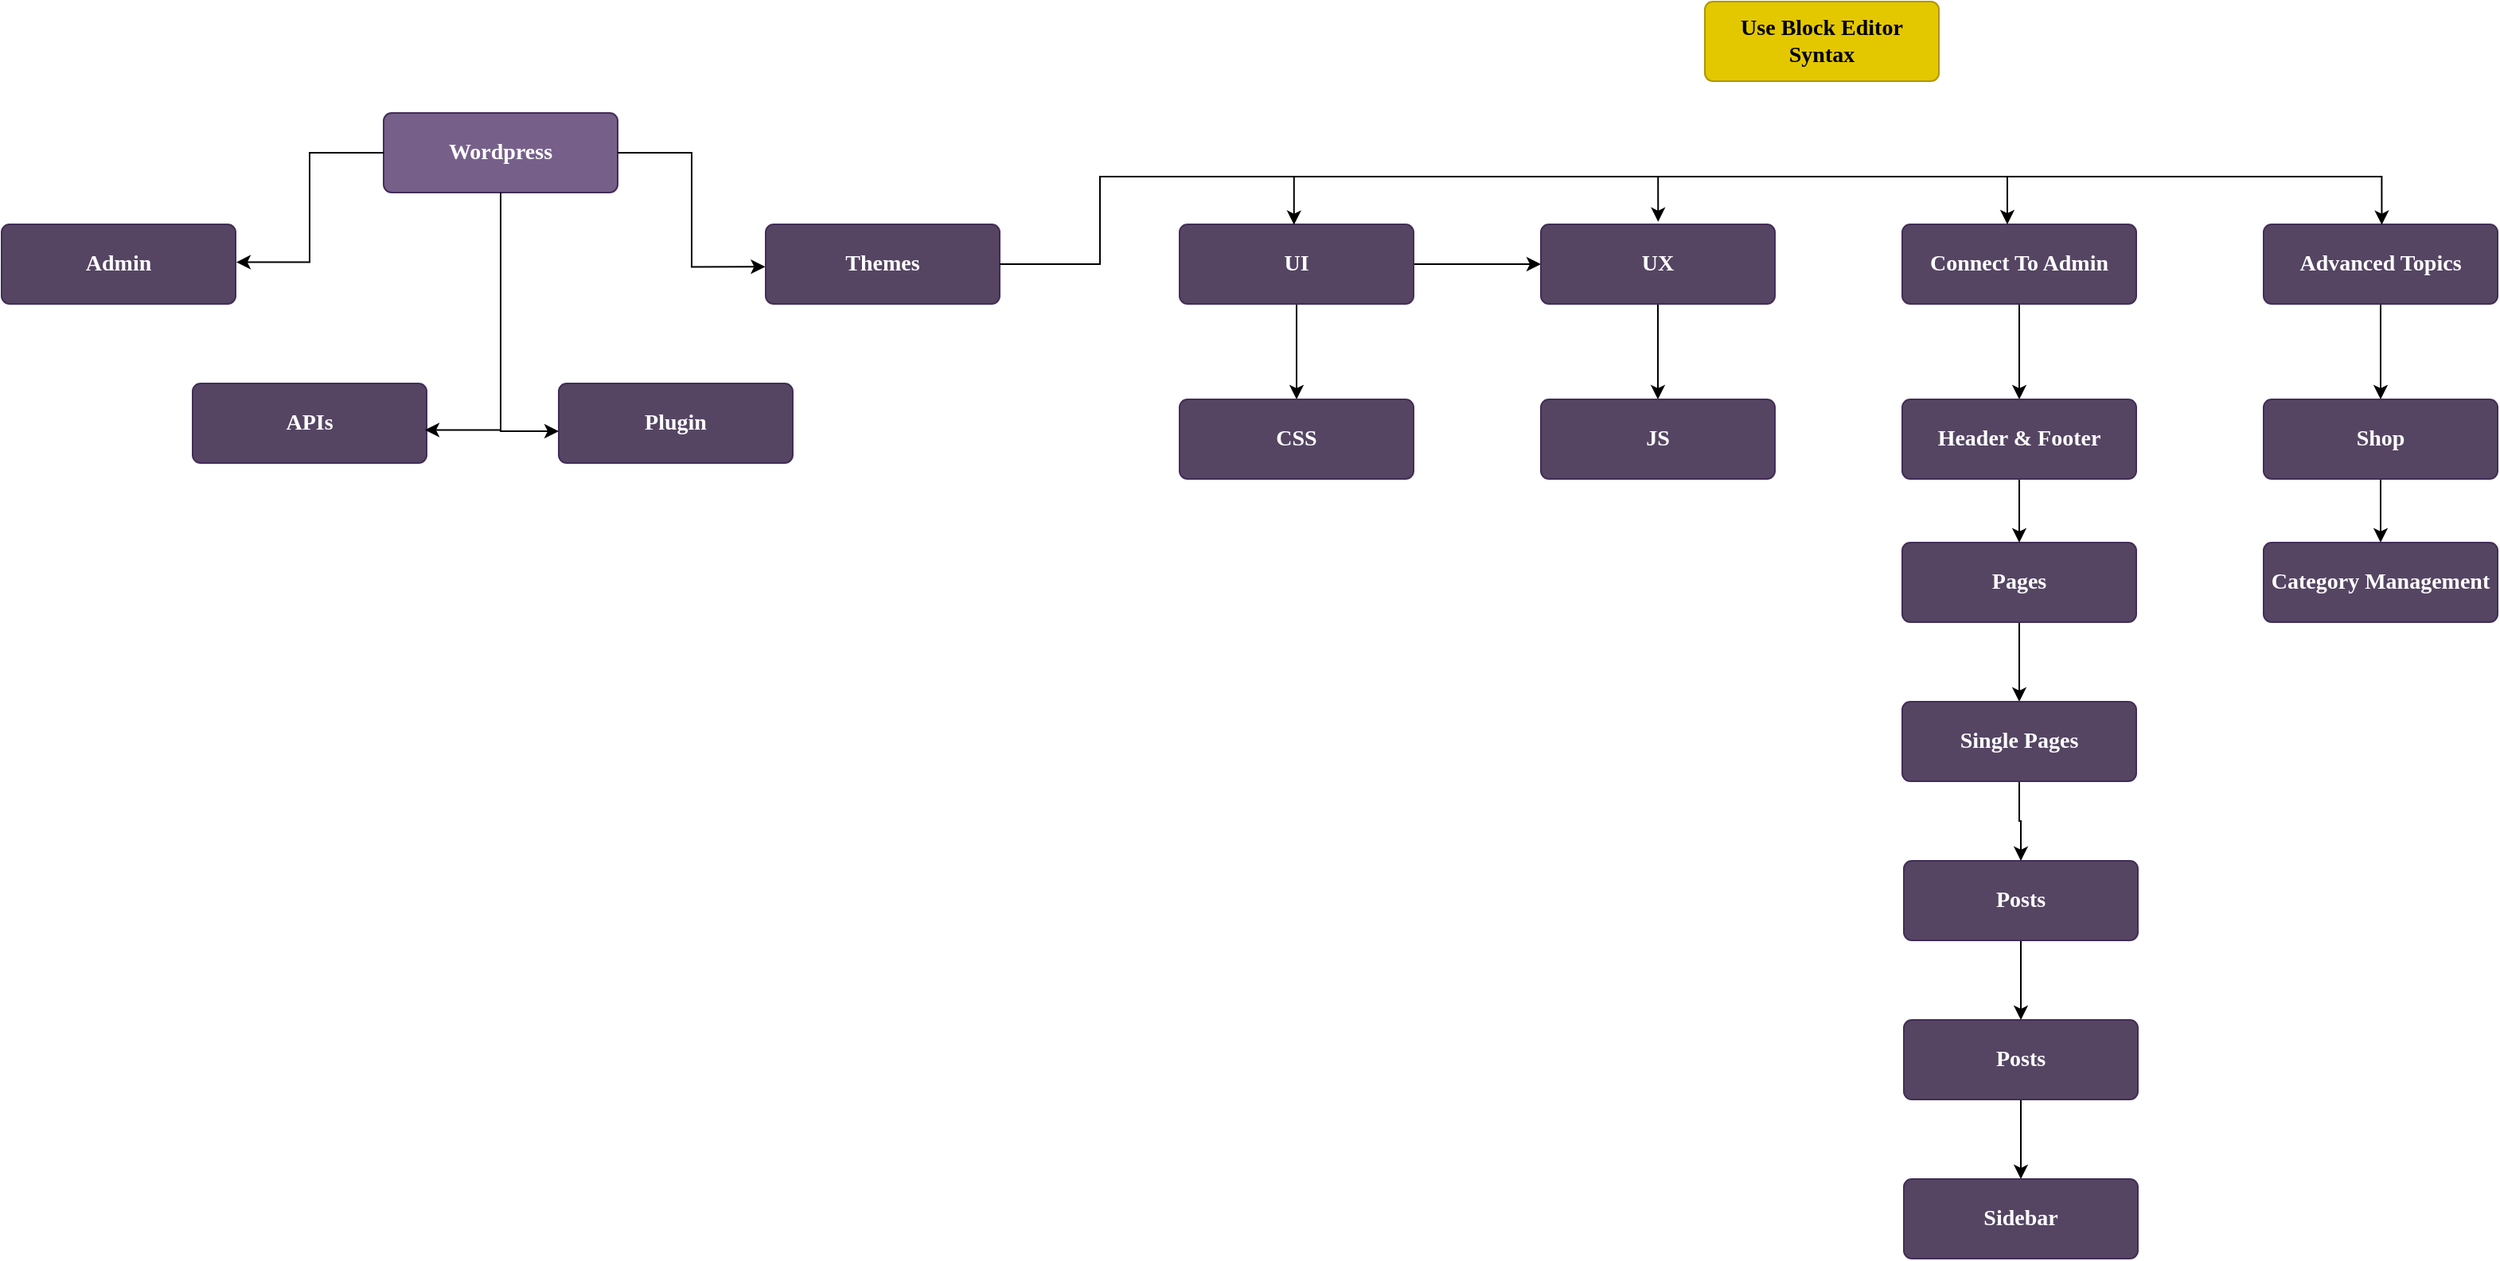 <mxfile version="25.0.3">
  <diagram name="Page-1" id="QrzyZFwuSLCXhlCmugRZ">
    <mxGraphModel dx="1238" dy="727" grid="1" gridSize="10" guides="1" tooltips="1" connect="1" arrows="1" fold="1" page="1" pageScale="1" pageWidth="850" pageHeight="1100" math="0" shadow="0">
      <root>
        <mxCell id="0" />
        <mxCell id="1" parent="0" />
        <mxCell id="Oc0uUHz0Iv2xXuUgYQCD-1" value="&lt;div style=&quot;forced-color-adjust: none;&quot;&gt;Wordpress&lt;/div&gt;" style="html=1;shadow=0;dashed=0;shape=mxgraph.bootstrap.rrect;rSize=5;strokeColor=#432D57;strokeWidth=1;fillColor=#76608a;fontColor=#ffffff;whiteSpace=wrap;align=center;verticalAlign=middle;spacingLeft=0;fontStyle=1;fontSize=14;spacing=5;rounded=1;glass=0;fillStyle=auto;fontFamily=Comic Sans MS;horizontal=1;textDirection=rtl;points=[];" vertex="1" parent="1">
          <mxGeometry x="320" y="90" width="147" height="50" as="geometry" />
        </mxCell>
        <mxCell id="Oc0uUHz0Iv2xXuUgYQCD-2" value="Themes" style="html=1;shadow=0;dashed=0;shape=mxgraph.bootstrap.rrect;rSize=5;strokeColor=#432D57;strokeWidth=1;fillColor=#554563;fontColor=#ffffff;whiteSpace=wrap;align=center;verticalAlign=middle;spacingLeft=0;fontStyle=1;fontSize=14;spacing=5;rounded=1;glass=0;fillStyle=auto;fontFamily=Comic Sans MS;horizontal=1;textDirection=rtl;points=[];" vertex="1" parent="1">
          <mxGeometry x="560" y="160" width="147" height="50" as="geometry" />
        </mxCell>
        <mxCell id="Oc0uUHz0Iv2xXuUgYQCD-4" value="&lt;div style=&quot;forced-color-adjust: none;&quot;&gt;Plugin&lt;/div&gt;" style="html=1;shadow=0;dashed=0;shape=mxgraph.bootstrap.rrect;rSize=5;strokeColor=#432D57;strokeWidth=1;fillColor=#554563;fontColor=#ffffff;whiteSpace=wrap;align=center;verticalAlign=middle;spacingLeft=0;fontStyle=1;fontSize=14;spacing=5;rounded=1;glass=0;fillStyle=auto;fontFamily=Comic Sans MS;horizontal=1;textDirection=rtl;points=[];" vertex="1" parent="1">
          <mxGeometry x="430" y="260" width="147" height="50" as="geometry" />
        </mxCell>
        <mxCell id="Oc0uUHz0Iv2xXuUgYQCD-8" value="&lt;div style=&quot;forced-color-adjust: none;&quot;&gt;APIs&lt;/div&gt;" style="html=1;shadow=0;dashed=0;shape=mxgraph.bootstrap.rrect;rSize=5;strokeColor=#432D57;strokeWidth=1;fillColor=#554563;fontColor=#ffffff;whiteSpace=wrap;align=center;verticalAlign=middle;spacingLeft=0;fontStyle=1;fontSize=14;spacing=5;rounded=1;glass=0;fillStyle=auto;fontFamily=Comic Sans MS;horizontal=1;textDirection=rtl;points=[];" vertex="1" parent="1">
          <mxGeometry x="200" y="260" width="147" height="50" as="geometry" />
        </mxCell>
        <mxCell id="Oc0uUHz0Iv2xXuUgYQCD-10" value="Admin" style="html=1;shadow=0;dashed=0;shape=mxgraph.bootstrap.rrect;rSize=5;strokeColor=#432D57;strokeWidth=1;fillColor=#554563;fontColor=#ffffff;whiteSpace=wrap;align=center;verticalAlign=middle;spacingLeft=0;fontStyle=1;fontSize=14;spacing=5;rounded=1;glass=0;fillStyle=auto;fontFamily=Comic Sans MS;horizontal=1;textDirection=rtl;points=[];" vertex="1" parent="1">
          <mxGeometry x="80" y="160" width="147" height="50" as="geometry" />
        </mxCell>
        <mxCell id="Oc0uUHz0Iv2xXuUgYQCD-12" style="edgeStyle=orthogonalEdgeStyle;rounded=0;orthogonalLoop=1;jettySize=auto;html=1;entryX=-0.002;entryY=0.533;entryDx=0;entryDy=0;entryPerimeter=0;" edge="1" parent="1" source="Oc0uUHz0Iv2xXuUgYQCD-1" target="Oc0uUHz0Iv2xXuUgYQCD-2">
          <mxGeometry relative="1" as="geometry" />
        </mxCell>
        <mxCell id="Oc0uUHz0Iv2xXuUgYQCD-13" style="edgeStyle=orthogonalEdgeStyle;rounded=0;orthogonalLoop=1;jettySize=auto;html=1;entryX=0;entryY=0.6;entryDx=0;entryDy=0;entryPerimeter=0;" edge="1" parent="1" source="Oc0uUHz0Iv2xXuUgYQCD-1" target="Oc0uUHz0Iv2xXuUgYQCD-4">
          <mxGeometry relative="1" as="geometry" />
        </mxCell>
        <mxCell id="Oc0uUHz0Iv2xXuUgYQCD-14" style="edgeStyle=orthogonalEdgeStyle;rounded=0;orthogonalLoop=1;jettySize=auto;html=1;entryX=0.993;entryY=0.585;entryDx=0;entryDy=0;entryPerimeter=0;" edge="1" parent="1" source="Oc0uUHz0Iv2xXuUgYQCD-1" target="Oc0uUHz0Iv2xXuUgYQCD-8">
          <mxGeometry relative="1" as="geometry" />
        </mxCell>
        <mxCell id="Oc0uUHz0Iv2xXuUgYQCD-15" style="edgeStyle=orthogonalEdgeStyle;rounded=0;orthogonalLoop=1;jettySize=auto;html=1;entryX=1.003;entryY=0.476;entryDx=0;entryDy=0;entryPerimeter=0;" edge="1" parent="1" source="Oc0uUHz0Iv2xXuUgYQCD-1" target="Oc0uUHz0Iv2xXuUgYQCD-10">
          <mxGeometry relative="1" as="geometry" />
        </mxCell>
        <mxCell id="Oc0uUHz0Iv2xXuUgYQCD-16" value="Use Block Editor Syntax" style="html=1;shadow=0;dashed=0;shape=mxgraph.bootstrap.rrect;rSize=5;strokeColor=#B09500;strokeWidth=1;fillColor=#e3c800;fontColor=#000000;whiteSpace=wrap;align=center;verticalAlign=middle;spacingLeft=0;fontStyle=1;fontSize=14;spacing=5;rounded=1;glass=0;fillStyle=auto;fontFamily=Comic Sans MS;horizontal=1;textDirection=rtl;points=[];" vertex="1" parent="1">
          <mxGeometry x="1150" y="20" width="147" height="50" as="geometry" />
        </mxCell>
        <mxCell id="Oc0uUHz0Iv2xXuUgYQCD-21" value="" style="edgeStyle=orthogonalEdgeStyle;rounded=0;orthogonalLoop=1;jettySize=auto;html=1;" edge="1" parent="1" source="Oc0uUHz0Iv2xXuUgYQCD-18" target="Oc0uUHz0Iv2xXuUgYQCD-20">
          <mxGeometry relative="1" as="geometry" />
        </mxCell>
        <mxCell id="Oc0uUHz0Iv2xXuUgYQCD-32" value="" style="edgeStyle=orthogonalEdgeStyle;rounded=0;orthogonalLoop=1;jettySize=auto;html=1;" edge="1" parent="1" source="Oc0uUHz0Iv2xXuUgYQCD-18" target="Oc0uUHz0Iv2xXuUgYQCD-31">
          <mxGeometry relative="1" as="geometry" />
        </mxCell>
        <mxCell id="Oc0uUHz0Iv2xXuUgYQCD-18" value="UI" style="html=1;shadow=0;dashed=0;shape=mxgraph.bootstrap.rrect;rSize=5;strokeColor=#432D57;strokeWidth=1;fillColor=#554563;fontColor=#ffffff;whiteSpace=wrap;align=center;verticalAlign=middle;spacingLeft=0;fontStyle=1;fontSize=14;spacing=5;rounded=1;glass=0;fillStyle=auto;fontFamily=Comic Sans MS;horizontal=1;textDirection=rtl;points=[];" vertex="1" parent="1">
          <mxGeometry x="820" y="160" width="147" height="50" as="geometry" />
        </mxCell>
        <mxCell id="Oc0uUHz0Iv2xXuUgYQCD-34" value="" style="edgeStyle=orthogonalEdgeStyle;rounded=0;orthogonalLoop=1;jettySize=auto;html=1;" edge="1" parent="1" source="Oc0uUHz0Iv2xXuUgYQCD-20" target="Oc0uUHz0Iv2xXuUgYQCD-33">
          <mxGeometry relative="1" as="geometry" />
        </mxCell>
        <mxCell id="Oc0uUHz0Iv2xXuUgYQCD-20" value="UX" style="html=1;shadow=0;dashed=0;shape=mxgraph.bootstrap.rrect;rSize=5;strokeColor=#432D57;strokeWidth=1;fillColor=#554563;fontColor=#ffffff;whiteSpace=wrap;align=center;verticalAlign=middle;spacingLeft=0;fontStyle=1;fontSize=14;spacing=5;rounded=1;glass=0;fillStyle=auto;fontFamily=Comic Sans MS;horizontal=1;textDirection=rtl;points=[];" vertex="1" parent="1">
          <mxGeometry x="1047" y="160" width="147" height="50" as="geometry" />
        </mxCell>
        <mxCell id="Oc0uUHz0Iv2xXuUgYQCD-44" value="" style="edgeStyle=orthogonalEdgeStyle;rounded=0;orthogonalLoop=1;jettySize=auto;html=1;" edge="1" parent="1" source="Oc0uUHz0Iv2xXuUgYQCD-22" target="Oc0uUHz0Iv2xXuUgYQCD-43">
          <mxGeometry relative="1" as="geometry" />
        </mxCell>
        <mxCell id="Oc0uUHz0Iv2xXuUgYQCD-22" value="Connect To Admin" style="html=1;shadow=0;dashed=0;shape=mxgraph.bootstrap.rrect;rSize=5;strokeColor=#432D57;strokeWidth=1;fillColor=#554563;fontColor=#ffffff;whiteSpace=wrap;align=center;verticalAlign=middle;spacingLeft=0;fontStyle=1;fontSize=14;spacing=5;rounded=1;glass=0;fillStyle=auto;fontFamily=Comic Sans MS;horizontal=1;textDirection=rtl;points=[];" vertex="1" parent="1">
          <mxGeometry x="1274" y="160" width="147" height="50" as="geometry" />
        </mxCell>
        <mxCell id="Oc0uUHz0Iv2xXuUgYQCD-36" value="" style="edgeStyle=orthogonalEdgeStyle;rounded=0;orthogonalLoop=1;jettySize=auto;html=1;" edge="1" parent="1" source="Oc0uUHz0Iv2xXuUgYQCD-24" target="Oc0uUHz0Iv2xXuUgYQCD-35">
          <mxGeometry relative="1" as="geometry" />
        </mxCell>
        <mxCell id="Oc0uUHz0Iv2xXuUgYQCD-24" value="Advanced Topics" style="html=1;shadow=0;dashed=0;shape=mxgraph.bootstrap.rrect;rSize=5;strokeColor=#432D57;strokeWidth=1;fillColor=#554563;fontColor=#ffffff;whiteSpace=wrap;align=center;verticalAlign=middle;spacingLeft=0;fontStyle=1;fontSize=14;spacing=5;rounded=1;glass=0;fillStyle=auto;fontFamily=Comic Sans MS;horizontal=1;textDirection=rtl;points=[];" vertex="1" parent="1">
          <mxGeometry x="1501" y="160" width="147" height="50" as="geometry" />
        </mxCell>
        <mxCell id="Oc0uUHz0Iv2xXuUgYQCD-26" style="edgeStyle=orthogonalEdgeStyle;rounded=0;orthogonalLoop=1;jettySize=auto;html=1;entryX=0.501;entryY=-0.032;entryDx=0;entryDy=0;entryPerimeter=0;" edge="1" parent="1" source="Oc0uUHz0Iv2xXuUgYQCD-2" target="Oc0uUHz0Iv2xXuUgYQCD-20">
          <mxGeometry relative="1" as="geometry">
            <Array as="points">
              <mxPoint x="770" y="185" />
              <mxPoint x="770" y="130" />
              <mxPoint x="1121" y="130" />
            </Array>
          </mxGeometry>
        </mxCell>
        <mxCell id="Oc0uUHz0Iv2xXuUgYQCD-27" style="edgeStyle=orthogonalEdgeStyle;rounded=0;orthogonalLoop=1;jettySize=auto;html=1;entryX=0.449;entryY=0;entryDx=0;entryDy=0;entryPerimeter=0;" edge="1" parent="1" source="Oc0uUHz0Iv2xXuUgYQCD-2" target="Oc0uUHz0Iv2xXuUgYQCD-22">
          <mxGeometry relative="1" as="geometry">
            <Array as="points">
              <mxPoint x="770" y="185" />
              <mxPoint x="770" y="130" />
              <mxPoint x="1340" y="130" />
            </Array>
          </mxGeometry>
        </mxCell>
        <mxCell id="Oc0uUHz0Iv2xXuUgYQCD-28" style="edgeStyle=orthogonalEdgeStyle;rounded=0;orthogonalLoop=1;jettySize=auto;html=1;entryX=0.505;entryY=0.006;entryDx=0;entryDy=0;entryPerimeter=0;" edge="1" parent="1" source="Oc0uUHz0Iv2xXuUgYQCD-2" target="Oc0uUHz0Iv2xXuUgYQCD-24">
          <mxGeometry relative="1" as="geometry">
            <Array as="points">
              <mxPoint x="770" y="185" />
              <mxPoint x="770" y="130" />
              <mxPoint x="1575" y="130" />
            </Array>
          </mxGeometry>
        </mxCell>
        <mxCell id="Oc0uUHz0Iv2xXuUgYQCD-30" style="edgeStyle=orthogonalEdgeStyle;rounded=0;orthogonalLoop=1;jettySize=auto;html=1;entryX=0.489;entryY=0.006;entryDx=0;entryDy=0;entryPerimeter=0;" edge="1" parent="1" source="Oc0uUHz0Iv2xXuUgYQCD-2" target="Oc0uUHz0Iv2xXuUgYQCD-18">
          <mxGeometry relative="1" as="geometry">
            <Array as="points">
              <mxPoint x="770" y="185" />
              <mxPoint x="770" y="130" />
              <mxPoint x="892" y="130" />
            </Array>
          </mxGeometry>
        </mxCell>
        <mxCell id="Oc0uUHz0Iv2xXuUgYQCD-31" value="CSS" style="html=1;shadow=0;dashed=0;shape=mxgraph.bootstrap.rrect;rSize=5;strokeColor=#432D57;strokeWidth=1;fillColor=#554563;fontColor=#ffffff;whiteSpace=wrap;align=center;verticalAlign=middle;spacingLeft=0;fontStyle=1;fontSize=14;spacing=5;rounded=1;glass=0;fillStyle=auto;fontFamily=Comic Sans MS;horizontal=1;textDirection=rtl;points=[];" vertex="1" parent="1">
          <mxGeometry x="820" y="270" width="147" height="50" as="geometry" />
        </mxCell>
        <mxCell id="Oc0uUHz0Iv2xXuUgYQCD-33" value="JS" style="html=1;shadow=0;dashed=0;shape=mxgraph.bootstrap.rrect;rSize=5;strokeColor=#432D57;strokeWidth=1;fillColor=#554563;fontColor=#ffffff;whiteSpace=wrap;align=center;verticalAlign=middle;spacingLeft=0;fontStyle=1;fontSize=14;spacing=5;rounded=1;glass=0;fillStyle=auto;fontFamily=Comic Sans MS;horizontal=1;textDirection=rtl;points=[];" vertex="1" parent="1">
          <mxGeometry x="1047" y="270" width="147" height="50" as="geometry" />
        </mxCell>
        <mxCell id="Oc0uUHz0Iv2xXuUgYQCD-47" value="" style="edgeStyle=orthogonalEdgeStyle;rounded=0;orthogonalLoop=1;jettySize=auto;html=1;" edge="1" parent="1" source="Oc0uUHz0Iv2xXuUgYQCD-35" target="Oc0uUHz0Iv2xXuUgYQCD-46">
          <mxGeometry relative="1" as="geometry" />
        </mxCell>
        <mxCell id="Oc0uUHz0Iv2xXuUgYQCD-35" value="Shop" style="html=1;shadow=0;dashed=0;shape=mxgraph.bootstrap.rrect;rSize=5;strokeColor=#432D57;strokeWidth=1;fillColor=#554563;fontColor=#ffffff;whiteSpace=wrap;align=center;verticalAlign=middle;spacingLeft=0;fontStyle=1;fontSize=14;spacing=5;rounded=1;glass=0;fillStyle=auto;fontFamily=Comic Sans MS;horizontal=1;textDirection=rtl;points=[];" vertex="1" parent="1">
          <mxGeometry x="1501" y="270" width="147" height="50" as="geometry" />
        </mxCell>
        <mxCell id="Oc0uUHz0Iv2xXuUgYQCD-53" value="" style="edgeStyle=orthogonalEdgeStyle;rounded=0;orthogonalLoop=1;jettySize=auto;html=1;" edge="1" parent="1" source="Oc0uUHz0Iv2xXuUgYQCD-37" target="Oc0uUHz0Iv2xXuUgYQCD-52">
          <mxGeometry relative="1" as="geometry" />
        </mxCell>
        <mxCell id="Oc0uUHz0Iv2xXuUgYQCD-37" value="Pages" style="html=1;shadow=0;dashed=0;shape=mxgraph.bootstrap.rrect;rSize=5;strokeColor=#432D57;strokeWidth=1;fillColor=#554563;fontColor=#ffffff;whiteSpace=wrap;align=center;verticalAlign=middle;spacingLeft=0;fontStyle=1;fontSize=14;spacing=5;rounded=1;glass=0;fillStyle=auto;fontFamily=Comic Sans MS;horizontal=1;textDirection=rtl;points=[];" vertex="1" parent="1">
          <mxGeometry x="1274" y="360" width="147" height="50" as="geometry" />
        </mxCell>
        <mxCell id="Oc0uUHz0Iv2xXuUgYQCD-42" value="" style="edgeStyle=orthogonalEdgeStyle;rounded=0;orthogonalLoop=1;jettySize=auto;html=1;" edge="1" parent="1" source="Oc0uUHz0Iv2xXuUgYQCD-39" target="Oc0uUHz0Iv2xXuUgYQCD-41">
          <mxGeometry relative="1" as="geometry" />
        </mxCell>
        <mxCell id="Oc0uUHz0Iv2xXuUgYQCD-39" value="Posts" style="html=1;shadow=0;dashed=0;shape=mxgraph.bootstrap.rrect;rSize=5;strokeColor=#432D57;strokeWidth=1;fillColor=#554563;fontColor=#ffffff;whiteSpace=wrap;align=center;verticalAlign=middle;spacingLeft=0;fontStyle=1;fontSize=14;spacing=5;rounded=1;glass=0;fillStyle=auto;fontFamily=Comic Sans MS;horizontal=1;textDirection=rtl;points=[];" vertex="1" parent="1">
          <mxGeometry x="1275" y="560" width="147" height="50" as="geometry" />
        </mxCell>
        <mxCell id="Oc0uUHz0Iv2xXuUgYQCD-51" value="" style="edgeStyle=orthogonalEdgeStyle;rounded=0;orthogonalLoop=1;jettySize=auto;html=1;" edge="1" parent="1" source="Oc0uUHz0Iv2xXuUgYQCD-41" target="Oc0uUHz0Iv2xXuUgYQCD-50">
          <mxGeometry relative="1" as="geometry" />
        </mxCell>
        <mxCell id="Oc0uUHz0Iv2xXuUgYQCD-41" value="Posts" style="html=1;shadow=0;dashed=0;shape=mxgraph.bootstrap.rrect;rSize=5;strokeColor=#432D57;strokeWidth=1;fillColor=#554563;fontColor=#ffffff;whiteSpace=wrap;align=center;verticalAlign=middle;spacingLeft=0;fontStyle=1;fontSize=14;spacing=5;rounded=1;glass=0;fillStyle=auto;fontFamily=Comic Sans MS;horizontal=1;textDirection=rtl;points=[];" vertex="1" parent="1">
          <mxGeometry x="1275" y="660" width="147" height="50" as="geometry" />
        </mxCell>
        <mxCell id="Oc0uUHz0Iv2xXuUgYQCD-45" style="edgeStyle=orthogonalEdgeStyle;rounded=0;orthogonalLoop=1;jettySize=auto;html=1;" edge="1" parent="1" source="Oc0uUHz0Iv2xXuUgYQCD-43" target="Oc0uUHz0Iv2xXuUgYQCD-37">
          <mxGeometry relative="1" as="geometry" />
        </mxCell>
        <mxCell id="Oc0uUHz0Iv2xXuUgYQCD-43" value="Header &amp;amp; Footer" style="html=1;shadow=0;dashed=0;shape=mxgraph.bootstrap.rrect;rSize=5;strokeColor=#432D57;strokeWidth=1;fillColor=#554563;fontColor=#ffffff;whiteSpace=wrap;align=center;verticalAlign=middle;spacingLeft=0;fontStyle=1;fontSize=14;spacing=5;rounded=1;glass=0;fillStyle=auto;fontFamily=Comic Sans MS;horizontal=1;textDirection=rtl;points=[];" vertex="1" parent="1">
          <mxGeometry x="1274" y="270" width="147" height="50" as="geometry" />
        </mxCell>
        <mxCell id="Oc0uUHz0Iv2xXuUgYQCD-46" value="Category Management" style="html=1;shadow=0;dashed=0;shape=mxgraph.bootstrap.rrect;rSize=5;strokeColor=#432D57;strokeWidth=1;fillColor=#554563;fontColor=#ffffff;whiteSpace=wrap;align=center;verticalAlign=middle;spacingLeft=0;fontStyle=1;fontSize=14;spacing=5;rounded=1;glass=0;fillStyle=auto;fontFamily=Comic Sans MS;horizontal=1;textDirection=rtl;points=[];" vertex="1" parent="1">
          <mxGeometry x="1501" y="360" width="147" height="50" as="geometry" />
        </mxCell>
        <mxCell id="Oc0uUHz0Iv2xXuUgYQCD-50" value="Sidebar" style="html=1;shadow=0;dashed=0;shape=mxgraph.bootstrap.rrect;rSize=5;strokeColor=#432D57;strokeWidth=1;fillColor=#554563;fontColor=#ffffff;whiteSpace=wrap;align=center;verticalAlign=middle;spacingLeft=0;fontStyle=1;fontSize=14;spacing=5;rounded=1;glass=0;fillStyle=auto;fontFamily=Comic Sans MS;horizontal=1;textDirection=rtl;points=[];" vertex="1" parent="1">
          <mxGeometry x="1275" y="760" width="147" height="50" as="geometry" />
        </mxCell>
        <mxCell id="Oc0uUHz0Iv2xXuUgYQCD-54" style="edgeStyle=orthogonalEdgeStyle;rounded=0;orthogonalLoop=1;jettySize=auto;html=1;" edge="1" parent="1" source="Oc0uUHz0Iv2xXuUgYQCD-52" target="Oc0uUHz0Iv2xXuUgYQCD-39">
          <mxGeometry relative="1" as="geometry" />
        </mxCell>
        <mxCell id="Oc0uUHz0Iv2xXuUgYQCD-52" value="Single Pages" style="html=1;shadow=0;dashed=0;shape=mxgraph.bootstrap.rrect;rSize=5;strokeColor=#432D57;strokeWidth=1;fillColor=#554563;fontColor=#ffffff;whiteSpace=wrap;align=center;verticalAlign=middle;spacingLeft=0;fontStyle=1;fontSize=14;spacing=5;rounded=1;glass=0;fillStyle=auto;fontFamily=Comic Sans MS;horizontal=1;textDirection=rtl;points=[];" vertex="1" parent="1">
          <mxGeometry x="1274" y="460" width="147" height="50" as="geometry" />
        </mxCell>
      </root>
    </mxGraphModel>
  </diagram>
</mxfile>
